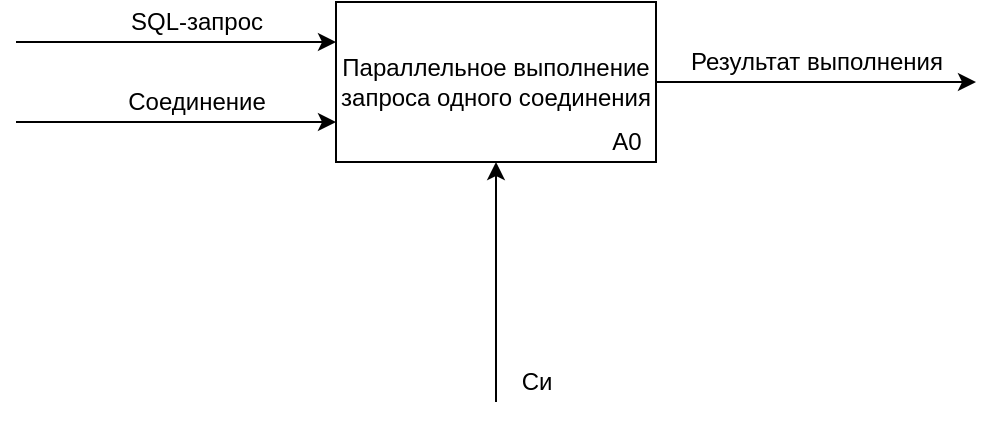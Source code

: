 <mxfile version="13.9.9" type="device"><diagram id="RRzZtLm0oWFTujQ9bjvR" name="Страница 1"><mxGraphModel dx="1038" dy="599" grid="1" gridSize="10" guides="1" tooltips="1" connect="1" arrows="1" fold="1" page="1" pageScale="1" pageWidth="827" pageHeight="1169" math="0" shadow="0"><root><mxCell id="0"/><mxCell id="1" parent="0"/><mxCell id="BDbCtzMhc82GxIJPn5Js-6" style="edgeStyle=orthogonalEdgeStyle;rounded=0;orthogonalLoop=1;jettySize=auto;html=1;" edge="1" parent="1" source="BDbCtzMhc82GxIJPn5Js-1"><mxGeometry relative="1" as="geometry"><mxPoint x="680" y="320" as="targetPoint"/></mxGeometry></mxCell><mxCell id="BDbCtzMhc82GxIJPn5Js-1" value="Параллельное выполнение запроса одного соединения" style="rounded=0;whiteSpace=wrap;html=1;" vertex="1" parent="1"><mxGeometry x="360" y="280" width="160" height="80" as="geometry"/></mxCell><mxCell id="BDbCtzMhc82GxIJPn5Js-2" value="" style="endArrow=classic;html=1;entryX=0;entryY=0.25;entryDx=0;entryDy=0;" edge="1" parent="1" target="BDbCtzMhc82GxIJPn5Js-1"><mxGeometry width="50" height="50" relative="1" as="geometry"><mxPoint x="200" y="300" as="sourcePoint"/><mxPoint x="440" y="270" as="targetPoint"/></mxGeometry></mxCell><mxCell id="BDbCtzMhc82GxIJPn5Js-3" value="SQL-запрос" style="text;html=1;align=center;verticalAlign=middle;resizable=0;points=[];autosize=1;" vertex="1" parent="1"><mxGeometry x="250" y="280" width="80" height="20" as="geometry"/></mxCell><mxCell id="BDbCtzMhc82GxIJPn5Js-4" value="" style="endArrow=classic;html=1;entryX=0;entryY=0.75;entryDx=0;entryDy=0;" edge="1" parent="1" target="BDbCtzMhc82GxIJPn5Js-1"><mxGeometry width="50" height="50" relative="1" as="geometry"><mxPoint x="200" y="340" as="sourcePoint"/><mxPoint x="330" y="340" as="targetPoint"/></mxGeometry></mxCell><mxCell id="BDbCtzMhc82GxIJPn5Js-5" value="Соединение" style="text;html=1;align=center;verticalAlign=middle;resizable=0;points=[];autosize=1;" vertex="1" parent="1"><mxGeometry x="250" y="320" width="80" height="20" as="geometry"/></mxCell><mxCell id="BDbCtzMhc82GxIJPn5Js-7" value="Результат выполнения" style="text;html=1;align=center;verticalAlign=middle;resizable=0;points=[];autosize=1;" vertex="1" parent="1"><mxGeometry x="530" y="300" width="140" height="20" as="geometry"/></mxCell><mxCell id="BDbCtzMhc82GxIJPn5Js-8" value="А0" style="text;html=1;align=center;verticalAlign=middle;resizable=0;points=[];autosize=1;" vertex="1" parent="1"><mxGeometry x="490" y="340" width="30" height="20" as="geometry"/></mxCell><mxCell id="BDbCtzMhc82GxIJPn5Js-9" value="" style="endArrow=classic;html=1;entryX=0.5;entryY=1;entryDx=0;entryDy=0;" edge="1" parent="1" target="BDbCtzMhc82GxIJPn5Js-1"><mxGeometry width="50" height="50" relative="1" as="geometry"><mxPoint x="440" y="480" as="sourcePoint"/><mxPoint x="490" y="420" as="targetPoint"/></mxGeometry></mxCell><mxCell id="BDbCtzMhc82GxIJPn5Js-10" value="Си" style="text;html=1;align=center;verticalAlign=middle;resizable=0;points=[];autosize=1;" vertex="1" parent="1"><mxGeometry x="445" y="460" width="30" height="20" as="geometry"/></mxCell></root></mxGraphModel></diagram></mxfile>